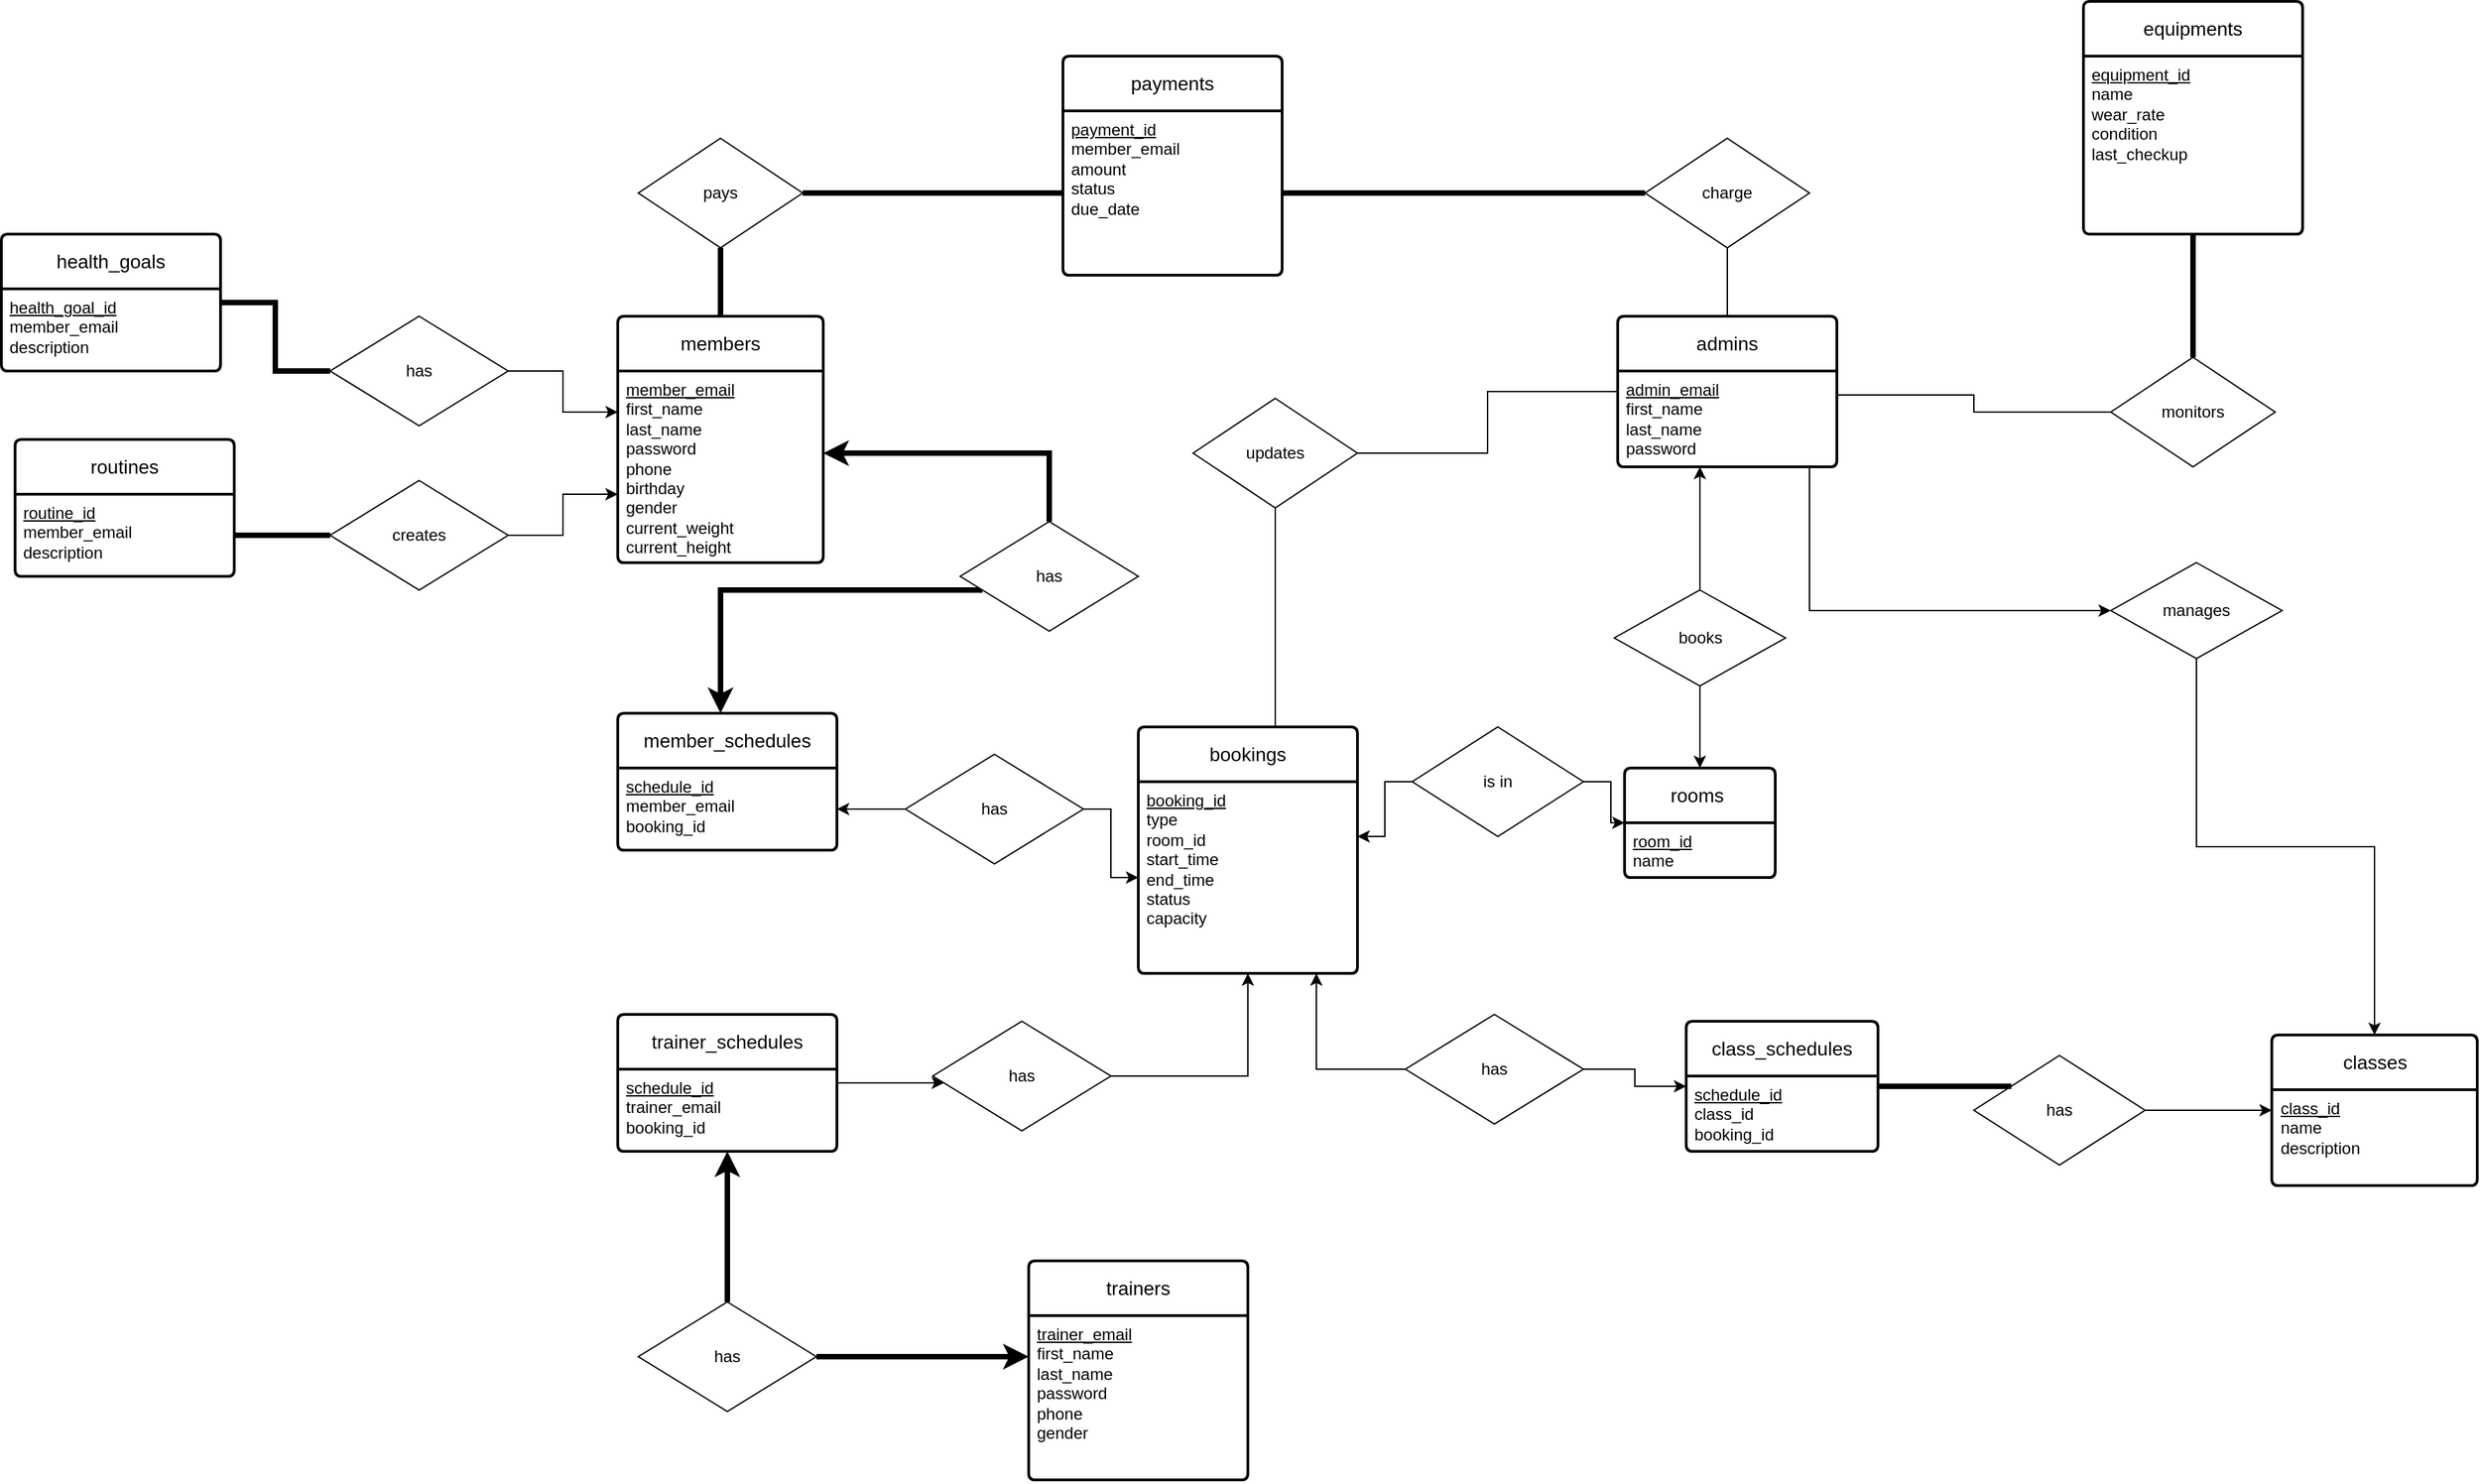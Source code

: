 <mxfile version="23.1.5" type="device" pages="3">
  <diagram name="uml" id="4G7bXzPP9IaNKN-uvetp">
    <mxGraphModel dx="2795" dy="1097" grid="1" gridSize="10" guides="1" tooltips="1" connect="1" arrows="1" fold="1" page="0" pageScale="1" pageWidth="827" pageHeight="1169" math="0" shadow="0">
      <root>
        <mxCell id="0" />
        <mxCell id="1" parent="0" />
        <mxCell id="OYMvCbrC9KAhCQ8MRdoG-130" style="edgeStyle=orthogonalEdgeStyle;rounded=0;orthogonalLoop=1;jettySize=auto;html=1;exitX=0.5;exitY=0;exitDx=0;exitDy=0;entryX=0.5;entryY=1;entryDx=0;entryDy=0;endArrow=none;endFill=0;strokeWidth=4;" parent="1" source="kGv3nj2VXKhPonacH8l7-1" target="OYMvCbrC9KAhCQ8MRdoG-128" edge="1">
          <mxGeometry relative="1" as="geometry" />
        </mxCell>
        <mxCell id="kGv3nj2VXKhPonacH8l7-1" value="members" style="swimlane;childLayout=stackLayout;horizontal=1;startSize=40;horizontalStack=0;rounded=1;fontSize=14;fontStyle=0;strokeWidth=2;resizeParent=0;resizeLast=1;shadow=0;dashed=0;align=center;arcSize=4;whiteSpace=wrap;html=1;" parent="1" vertex="1">
          <mxGeometry x="-920" y="-50" width="150" height="180" as="geometry" />
        </mxCell>
        <mxCell id="kGv3nj2VXKhPonacH8l7-2" value="&lt;u&gt;member_email&lt;/u&gt;&lt;br&gt;&lt;div&gt;&lt;div&gt;&lt;div&gt;&lt;div&gt;&lt;/div&gt;&lt;/div&gt;&lt;/div&gt;&lt;div&gt;first_name&lt;/div&gt;&lt;div&gt;last_name&lt;/div&gt;&lt;div&gt;&lt;div&gt;password&lt;br&gt;&lt;div&gt;&lt;div&gt;&lt;span style=&quot;background-color: initial;&quot;&gt;phone&lt;/span&gt;&lt;br&gt;&lt;/div&gt;&lt;div&gt;birthday&lt;/div&gt;&lt;div&gt;gender&lt;/div&gt;&lt;div&gt;current_weight&lt;/div&gt;&lt;div&gt;current_height&lt;/div&gt;&lt;div&gt;&lt;br&gt;&lt;/div&gt;&lt;div&gt;&lt;br&gt;&lt;/div&gt;&lt;/div&gt;&lt;/div&gt;&lt;/div&gt;&lt;div&gt;&lt;br&gt;&lt;/div&gt;&lt;div&gt;&lt;br&gt;&lt;/div&gt;&lt;div&gt;&lt;br&gt;&lt;/div&gt;&lt;/div&gt;" style="align=left;strokeColor=none;fillColor=none;spacingLeft=4;fontSize=12;verticalAlign=top;resizable=0;rotatable=0;part=1;html=1;" parent="kGv3nj2VXKhPonacH8l7-1" vertex="1">
          <mxGeometry y="40" width="150" height="120" as="geometry" />
        </mxCell>
        <mxCell id="OYMvCbrC9KAhCQ8MRdoG-51" value="&lt;div&gt;&lt;div&gt;&lt;div&gt;&lt;br&gt;&lt;/div&gt;&lt;/div&gt;&lt;/div&gt;" style="align=left;strokeColor=none;fillColor=none;spacingLeft=4;fontSize=12;verticalAlign=top;resizable=0;rotatable=0;part=1;html=1;" parent="kGv3nj2VXKhPonacH8l7-1" vertex="1">
          <mxGeometry y="160" width="150" height="20" as="geometry" />
        </mxCell>
        <mxCell id="OYMvCbrC9KAhCQ8MRdoG-3" style="edgeStyle=orthogonalEdgeStyle;rounded=0;orthogonalLoop=1;jettySize=auto;html=1;exitX=0.5;exitY=1;exitDx=0;exitDy=0;" parent="kGv3nj2VXKhPonacH8l7-1" source="kGv3nj2VXKhPonacH8l7-2" target="kGv3nj2VXKhPonacH8l7-2" edge="1">
          <mxGeometry relative="1" as="geometry" />
        </mxCell>
        <mxCell id="OYMvCbrC9KAhCQ8MRdoG-1" value="trainers" style="swimlane;childLayout=stackLayout;horizontal=1;startSize=40;horizontalStack=0;rounded=1;fontSize=14;fontStyle=0;strokeWidth=2;resizeParent=0;resizeLast=1;shadow=0;align=center;arcSize=4;whiteSpace=wrap;html=1;" parent="1" vertex="1">
          <mxGeometry x="-620" y="640" width="160" height="160" as="geometry" />
        </mxCell>
        <mxCell id="OYMvCbrC9KAhCQ8MRdoG-2" value="&lt;div&gt;&lt;div&gt;&lt;u&gt;trainer_email&lt;/u&gt;&lt;/div&gt;&lt;div&gt;first_name&lt;/div&gt;&lt;div&gt;last_name&lt;/div&gt;&lt;div&gt;password&lt;/div&gt;&lt;div&gt;phone&lt;/div&gt;&lt;div&gt;gender&lt;/div&gt;&lt;div&gt;&lt;br&gt;&lt;/div&gt;&lt;div&gt;&lt;br&gt;&lt;/div&gt;&lt;/div&gt;" style="align=left;strokeColor=none;fillColor=none;spacingLeft=4;fontSize=12;verticalAlign=top;resizable=0;rotatable=0;part=1;html=1;" parent="OYMvCbrC9KAhCQ8MRdoG-1" vertex="1">
          <mxGeometry y="40" width="160" height="120" as="geometry" />
        </mxCell>
        <mxCell id="OYMvCbrC9KAhCQ8MRdoG-5" value="admins" style="swimlane;childLayout=stackLayout;horizontal=1;startSize=40;horizontalStack=0;rounded=1;fontSize=14;fontStyle=0;strokeWidth=2;resizeParent=0;resizeLast=1;shadow=0;dashed=0;align=center;arcSize=4;whiteSpace=wrap;html=1;" parent="1" vertex="1">
          <mxGeometry x="-190" y="-50" width="160" height="110" as="geometry" />
        </mxCell>
        <mxCell id="OYMvCbrC9KAhCQ8MRdoG-6" value="&lt;u&gt;admin_email&lt;/u&gt;&lt;br&gt;&lt;div&gt;&lt;div&gt;first_name&lt;/div&gt;&lt;div&gt;last_name&lt;/div&gt;&lt;div&gt;password&lt;/div&gt;&lt;div&gt;&lt;br&gt;&lt;/div&gt;&lt;div&gt;&lt;br&gt;&lt;/div&gt;&lt;div&gt;&lt;br&gt;&lt;/div&gt;&lt;div&gt;&lt;br&gt;&lt;/div&gt;&lt;/div&gt;" style="align=left;strokeColor=none;fillColor=none;spacingLeft=4;fontSize=12;verticalAlign=top;resizable=0;rotatable=0;part=1;html=1;" parent="OYMvCbrC9KAhCQ8MRdoG-5" vertex="1">
          <mxGeometry y="40" width="160" height="70" as="geometry" />
        </mxCell>
        <mxCell id="OYMvCbrC9KAhCQ8MRdoG-7" value="health_goals" style="swimlane;childLayout=stackLayout;horizontal=1;startSize=40;horizontalStack=0;rounded=1;fontSize=14;fontStyle=0;strokeWidth=2;resizeParent=0;resizeLast=1;shadow=0;dashed=0;align=center;arcSize=4;whiteSpace=wrap;html=1;" parent="1" vertex="1">
          <mxGeometry x="-1370" y="-110" width="160" height="100" as="geometry" />
        </mxCell>
        <mxCell id="OYMvCbrC9KAhCQ8MRdoG-8" value="&lt;div&gt;&lt;u&gt;health_goal_id&lt;/u&gt;&lt;/div&gt;&lt;div&gt;member_email&lt;/div&gt;&lt;div&gt;&lt;span style=&quot;background-color: initial;&quot;&gt;description&lt;/span&gt;&lt;/div&gt;&lt;div&gt;&lt;br&gt;&lt;/div&gt;" style="align=left;strokeColor=none;fillColor=none;spacingLeft=4;fontSize=12;verticalAlign=top;resizable=0;rotatable=0;part=1;html=1;" parent="OYMvCbrC9KAhCQ8MRdoG-7" vertex="1">
          <mxGeometry y="40" width="160" height="60" as="geometry" />
        </mxCell>
        <mxCell id="OYMvCbrC9KAhCQ8MRdoG-9" style="edgeStyle=orthogonalEdgeStyle;rounded=0;orthogonalLoop=1;jettySize=auto;html=1;exitX=0.5;exitY=1;exitDx=0;exitDy=0;" parent="OYMvCbrC9KAhCQ8MRdoG-7" source="OYMvCbrC9KAhCQ8MRdoG-8" target="OYMvCbrC9KAhCQ8MRdoG-8" edge="1">
          <mxGeometry relative="1" as="geometry" />
        </mxCell>
        <mxCell id="OYMvCbrC9KAhCQ8MRdoG-13" value="member_schedules" style="swimlane;childLayout=stackLayout;horizontal=1;startSize=40;horizontalStack=0;rounded=1;fontSize=14;fontStyle=0;strokeWidth=2;resizeParent=0;resizeLast=1;shadow=0;dashed=0;align=center;arcSize=4;whiteSpace=wrap;html=1;" parent="1" vertex="1">
          <mxGeometry x="-920" y="240" width="160" height="100" as="geometry" />
        </mxCell>
        <mxCell id="OYMvCbrC9KAhCQ8MRdoG-14" value="&lt;u&gt;schedule_id&lt;/u&gt;&lt;div&gt;member_email&lt;br&gt;&lt;div&gt;booking_id&lt;/div&gt;&lt;div&gt;&lt;u&gt;&lt;br&gt;&lt;/u&gt;&lt;/div&gt;&lt;div&gt;&lt;u&gt;&lt;br&gt;&lt;/u&gt;&lt;/div&gt;&lt;/div&gt;" style="align=left;strokeColor=none;fillColor=none;spacingLeft=4;fontSize=12;verticalAlign=top;resizable=0;rotatable=0;part=1;html=1;" parent="OYMvCbrC9KAhCQ8MRdoG-13" vertex="1">
          <mxGeometry y="40" width="160" height="60" as="geometry" />
        </mxCell>
        <mxCell id="OYMvCbrC9KAhCQ8MRdoG-15" style="edgeStyle=orthogonalEdgeStyle;rounded=0;orthogonalLoop=1;jettySize=auto;html=1;exitX=0.5;exitY=1;exitDx=0;exitDy=0;" parent="OYMvCbrC9KAhCQ8MRdoG-13" source="OYMvCbrC9KAhCQ8MRdoG-14" target="OYMvCbrC9KAhCQ8MRdoG-14" edge="1">
          <mxGeometry relative="1" as="geometry" />
        </mxCell>
        <mxCell id="OYMvCbrC9KAhCQ8MRdoG-20" value="classes" style="swimlane;childLayout=stackLayout;horizontal=1;startSize=40;horizontalStack=0;rounded=1;fontSize=14;fontStyle=0;strokeWidth=2;resizeParent=0;resizeLast=1;shadow=0;dashed=0;align=center;arcSize=4;whiteSpace=wrap;html=1;" parent="1" vertex="1">
          <mxGeometry x="287.5" y="475" width="150" height="110" as="geometry" />
        </mxCell>
        <mxCell id="OYMvCbrC9KAhCQ8MRdoG-21" value="&lt;div&gt;&lt;u&gt;class_id&lt;/u&gt;&lt;/div&gt;&lt;div&gt;name&lt;/div&gt;&lt;div&gt;description&lt;/div&gt;" style="align=left;strokeColor=none;fillColor=none;spacingLeft=4;fontSize=12;verticalAlign=top;resizable=0;rotatable=0;part=1;html=1;" parent="OYMvCbrC9KAhCQ8MRdoG-20" vertex="1">
          <mxGeometry y="40" width="150" height="70" as="geometry" />
        </mxCell>
        <mxCell id="OYMvCbrC9KAhCQ8MRdoG-22" style="edgeStyle=orthogonalEdgeStyle;rounded=0;orthogonalLoop=1;jettySize=auto;html=1;exitX=0.5;exitY=1;exitDx=0;exitDy=0;" parent="OYMvCbrC9KAhCQ8MRdoG-20" source="OYMvCbrC9KAhCQ8MRdoG-21" target="OYMvCbrC9KAhCQ8MRdoG-21" edge="1">
          <mxGeometry relative="1" as="geometry" />
        </mxCell>
        <mxCell id="OYMvCbrC9KAhCQ8MRdoG-155" style="edgeStyle=orthogonalEdgeStyle;rounded=0;orthogonalLoop=1;jettySize=auto;html=1;entryX=0.5;entryY=1;entryDx=0;entryDy=0;endArrow=none;endFill=0;" parent="1" source="MQTg_DrrZjfdQlE8PDyM-27" target="OYMvCbrC9KAhCQ8MRdoG-66" edge="1">
          <mxGeometry relative="1" as="geometry">
            <mxPoint x="-490" y="430" as="sourcePoint" />
            <Array as="points">
              <mxPoint x="-490" y="320" />
              <mxPoint x="-420" y="320" />
            </Array>
          </mxGeometry>
        </mxCell>
        <mxCell id="OYMvCbrC9KAhCQ8MRdoG-55" value="equipments" style="swimlane;childLayout=stackLayout;horizontal=1;startSize=40;horizontalStack=0;rounded=1;fontSize=14;fontStyle=0;strokeWidth=2;resizeParent=0;resizeLast=1;shadow=0;dashed=0;align=center;arcSize=4;whiteSpace=wrap;html=1;" parent="1" vertex="1">
          <mxGeometry x="150" y="-280" width="160" height="170" as="geometry" />
        </mxCell>
        <mxCell id="OYMvCbrC9KAhCQ8MRdoG-56" value="&lt;div&gt;&lt;div&gt;&lt;u&gt;equipment_id&lt;/u&gt;&lt;/div&gt;&lt;/div&gt;&lt;div&gt;name&lt;/div&gt;&lt;div&gt;wear_rate&lt;/div&gt;&lt;div&gt;condition&lt;/div&gt;&lt;div&gt;last_checkup&amp;nbsp;&lt;/div&gt;" style="align=left;strokeColor=none;fillColor=none;spacingLeft=4;fontSize=12;verticalAlign=top;resizable=0;rotatable=0;part=1;html=1;" parent="OYMvCbrC9KAhCQ8MRdoG-55" vertex="1">
          <mxGeometry y="40" width="160" height="130" as="geometry" />
        </mxCell>
        <mxCell id="OYMvCbrC9KAhCQ8MRdoG-157" style="edgeStyle=orthogonalEdgeStyle;rounded=0;orthogonalLoop=1;jettySize=auto;html=1;strokeWidth=1;endArrow=none;endFill=0;" parent="1" source="OYMvCbrC9KAhCQ8MRdoG-66" target="OYMvCbrC9KAhCQ8MRdoG-5" edge="1">
          <mxGeometry relative="1" as="geometry">
            <Array as="points" />
          </mxGeometry>
        </mxCell>
        <mxCell id="OYMvCbrC9KAhCQ8MRdoG-66" value="updates" style="rhombus;whiteSpace=wrap;html=1;" parent="1" vertex="1">
          <mxGeometry x="-500" y="10" width="120" height="80" as="geometry" />
        </mxCell>
        <mxCell id="OYMvCbrC9KAhCQ8MRdoG-72" value="payments" style="swimlane;childLayout=stackLayout;horizontal=1;startSize=40;horizontalStack=0;rounded=1;fontSize=14;fontStyle=0;strokeWidth=2;resizeParent=0;resizeLast=1;shadow=0;dashed=0;align=center;arcSize=4;whiteSpace=wrap;html=1;" parent="1" vertex="1">
          <mxGeometry x="-595" y="-240" width="160" height="160" as="geometry" />
        </mxCell>
        <mxCell id="OYMvCbrC9KAhCQ8MRdoG-73" value="&lt;div&gt;&lt;u&gt;payment_id&lt;/u&gt;&lt;/div&gt;member_email&lt;br&gt;&lt;div&gt;amount&lt;/div&gt;&lt;div&gt;status&lt;/div&gt;&lt;div&gt;due_date&lt;/div&gt;" style="align=left;strokeColor=none;fillColor=none;spacingLeft=4;fontSize=12;verticalAlign=top;resizable=0;rotatable=0;part=1;html=1;" parent="OYMvCbrC9KAhCQ8MRdoG-72" vertex="1">
          <mxGeometry y="40" width="160" height="120" as="geometry" />
        </mxCell>
        <mxCell id="OYMvCbrC9KAhCQ8MRdoG-74" style="edgeStyle=orthogonalEdgeStyle;rounded=0;orthogonalLoop=1;jettySize=auto;html=1;exitX=0.5;exitY=1;exitDx=0;exitDy=0;" parent="OYMvCbrC9KAhCQ8MRdoG-72" source="OYMvCbrC9KAhCQ8MRdoG-73" target="OYMvCbrC9KAhCQ8MRdoG-73" edge="1">
          <mxGeometry relative="1" as="geometry" />
        </mxCell>
        <mxCell id="S9ZsBL9XNkuuEp8Thbzr-3" style="edgeStyle=orthogonalEdgeStyle;rounded=0;orthogonalLoop=1;jettySize=auto;html=1;" edge="1" parent="1" source="OYMvCbrC9KAhCQ8MRdoG-76" target="S9ZsBL9XNkuuEp8Thbzr-2">
          <mxGeometry relative="1" as="geometry">
            <Array as="points">
              <mxPoint x="-760" y="490" />
              <mxPoint x="-760" y="490" />
            </Array>
          </mxGeometry>
        </mxCell>
        <mxCell id="OYMvCbrC9KAhCQ8MRdoG-76" value="trainer_schedules" style="swimlane;childLayout=stackLayout;horizontal=1;startSize=40;horizontalStack=0;rounded=1;fontSize=14;fontStyle=0;strokeWidth=2;resizeParent=0;resizeLast=1;shadow=0;dashed=0;align=center;arcSize=4;whiteSpace=wrap;html=1;" parent="1" vertex="1">
          <mxGeometry x="-920" y="460" width="160" height="100" as="geometry" />
        </mxCell>
        <mxCell id="OYMvCbrC9KAhCQ8MRdoG-77" value="&lt;u&gt;schedule_id&lt;/u&gt;&lt;div&gt;trainer_email&lt;/div&gt;&lt;div&gt;booking_id&lt;/div&gt;" style="align=left;strokeColor=none;fillColor=none;spacingLeft=4;fontSize=12;verticalAlign=top;resizable=0;rotatable=0;part=1;html=1;" parent="OYMvCbrC9KAhCQ8MRdoG-76" vertex="1">
          <mxGeometry y="40" width="160" height="60" as="geometry" />
        </mxCell>
        <mxCell id="OYMvCbrC9KAhCQ8MRdoG-89" value="has" style="rhombus;whiteSpace=wrap;html=1;" parent="1" vertex="1">
          <mxGeometry x="70" y="490" width="125" height="80" as="geometry" />
        </mxCell>
        <mxCell id="OYMvCbrC9KAhCQ8MRdoG-131" style="edgeStyle=orthogonalEdgeStyle;rounded=0;orthogonalLoop=1;jettySize=auto;html=1;entryX=0;entryY=0.5;entryDx=0;entryDy=0;endArrow=none;endFill=0;strokeWidth=4;" parent="1" source="OYMvCbrC9KAhCQ8MRdoG-128" target="OYMvCbrC9KAhCQ8MRdoG-73" edge="1">
          <mxGeometry relative="1" as="geometry" />
        </mxCell>
        <mxCell id="OYMvCbrC9KAhCQ8MRdoG-128" value="pays" style="rhombus;whiteSpace=wrap;html=1;" parent="1" vertex="1">
          <mxGeometry x="-905" y="-180" width="120" height="80" as="geometry" />
        </mxCell>
        <mxCell id="OYMvCbrC9KAhCQ8MRdoG-134" style="edgeStyle=orthogonalEdgeStyle;rounded=0;orthogonalLoop=1;jettySize=auto;html=1;entryX=0.5;entryY=0;entryDx=0;entryDy=0;strokeWidth=1;endArrow=none;endFill=0;exitX=0.5;exitY=1;exitDx=0;exitDy=0;" parent="1" source="OYMvCbrC9KAhCQ8MRdoG-132" target="OYMvCbrC9KAhCQ8MRdoG-5" edge="1">
          <mxGeometry relative="1" as="geometry" />
        </mxCell>
        <mxCell id="OYMvCbrC9KAhCQ8MRdoG-132" value="charge" style="rhombus;whiteSpace=wrap;html=1;" parent="1" vertex="1">
          <mxGeometry x="-170" y="-180" width="120" height="80" as="geometry" />
        </mxCell>
        <mxCell id="OYMvCbrC9KAhCQ8MRdoG-133" style="edgeStyle=orthogonalEdgeStyle;rounded=0;orthogonalLoop=1;jettySize=auto;html=1;exitX=1;exitY=0.5;exitDx=0;exitDy=0;entryX=0;entryY=0.5;entryDx=0;entryDy=0;endArrow=none;endFill=0;strokeWidth=4;" parent="1" source="OYMvCbrC9KAhCQ8MRdoG-73" target="OYMvCbrC9KAhCQ8MRdoG-132" edge="1">
          <mxGeometry relative="1" as="geometry">
            <Array as="points">
              <mxPoint x="-250" y="-140" />
              <mxPoint x="-250" y="-140" />
            </Array>
          </mxGeometry>
        </mxCell>
        <mxCell id="OYMvCbrC9KAhCQ8MRdoG-138" style="edgeStyle=orthogonalEdgeStyle;rounded=0;orthogonalLoop=1;jettySize=auto;html=1;entryX=0.5;entryY=1;entryDx=0;entryDy=0;endArrow=none;endFill=0;strokeWidth=4;" parent="1" source="OYMvCbrC9KAhCQ8MRdoG-136" target="OYMvCbrC9KAhCQ8MRdoG-56" edge="1">
          <mxGeometry relative="1" as="geometry" />
        </mxCell>
        <mxCell id="OYMvCbrC9KAhCQ8MRdoG-136" value="monitors" style="rhombus;whiteSpace=wrap;html=1;" parent="1" vertex="1">
          <mxGeometry x="170" y="-20" width="120" height="80" as="geometry" />
        </mxCell>
        <mxCell id="OYMvCbrC9KAhCQ8MRdoG-159" style="edgeStyle=orthogonalEdgeStyle;rounded=0;orthogonalLoop=1;jettySize=auto;html=1;exitX=1;exitY=0.25;exitDx=0;exitDy=0;entryX=0;entryY=0.5;entryDx=0;entryDy=0;endArrow=none;endFill=0;" parent="1" source="OYMvCbrC9KAhCQ8MRdoG-6" target="OYMvCbrC9KAhCQ8MRdoG-136" edge="1">
          <mxGeometry relative="1" as="geometry" />
        </mxCell>
        <mxCell id="OYMvCbrC9KAhCQ8MRdoG-162" style="edgeStyle=orthogonalEdgeStyle;rounded=0;orthogonalLoop=1;jettySize=auto;html=1;entryX=0.5;entryY=0;entryDx=0;entryDy=0;" parent="1" source="OYMvCbrC9KAhCQ8MRdoG-160" target="OYMvCbrC9KAhCQ8MRdoG-20" edge="1">
          <mxGeometry relative="1" as="geometry" />
        </mxCell>
        <mxCell id="OYMvCbrC9KAhCQ8MRdoG-160" value="manages" style="rhombus;whiteSpace=wrap;html=1;" parent="1" vertex="1">
          <mxGeometry x="170" y="130" width="125" height="70" as="geometry" />
        </mxCell>
        <mxCell id="OYMvCbrC9KAhCQ8MRdoG-161" style="edgeStyle=orthogonalEdgeStyle;rounded=0;orthogonalLoop=1;jettySize=auto;html=1;entryX=0;entryY=0.5;entryDx=0;entryDy=0;" parent="1" target="OYMvCbrC9KAhCQ8MRdoG-160" edge="1" source="OYMvCbrC9KAhCQ8MRdoG-5">
          <mxGeometry relative="1" as="geometry">
            <Array as="points">
              <mxPoint x="-50" y="165" />
            </Array>
            <mxPoint x="-170" y="120" as="sourcePoint" />
            <mxPoint x="-160" y="240" as="targetPoint" />
          </mxGeometry>
        </mxCell>
        <mxCell id="OYMvCbrC9KAhCQ8MRdoG-163" style="edgeStyle=orthogonalEdgeStyle;rounded=0;orthogonalLoop=1;jettySize=auto;html=1;strokeWidth=4;endArrow=none;endFill=0;" parent="1" source="S9ZsBL9XNkuuEp8Thbzr-22" target="OYMvCbrC9KAhCQ8MRdoG-89" edge="1">
          <mxGeometry relative="1" as="geometry">
            <Array as="points">
              <mxPoint x="-120" y="530" />
            </Array>
            <mxPoint x="-320" y="555.0" as="sourcePoint" />
          </mxGeometry>
        </mxCell>
        <mxCell id="OYMvCbrC9KAhCQ8MRdoG-164" style="edgeStyle=orthogonalEdgeStyle;rounded=0;orthogonalLoop=1;jettySize=auto;html=1;exitX=1;exitY=0.5;exitDx=0;exitDy=0;" parent="1" source="OYMvCbrC9KAhCQ8MRdoG-89" target="OYMvCbrC9KAhCQ8MRdoG-20" edge="1">
          <mxGeometry relative="1" as="geometry">
            <Array as="points" />
          </mxGeometry>
        </mxCell>
        <mxCell id="VX4ggcvhtz2IHD30wVEg-1" style="edgeStyle=orthogonalEdgeStyle;rounded=0;orthogonalLoop=1;jettySize=auto;html=1;entryX=0;entryY=0.25;entryDx=0;entryDy=0;strokeWidth=4;" parent="1" source="OYMvCbrC9KAhCQ8MRdoG-165" target="OYMvCbrC9KAhCQ8MRdoG-2" edge="1">
          <mxGeometry relative="1" as="geometry" />
        </mxCell>
        <mxCell id="OYMvCbrC9KAhCQ8MRdoG-165" value="has" style="rhombus;whiteSpace=wrap;html=1;" parent="1" vertex="1">
          <mxGeometry x="-905" y="670" width="130" height="80" as="geometry" />
        </mxCell>
        <mxCell id="OYMvCbrC9KAhCQ8MRdoG-168" style="edgeStyle=orthogonalEdgeStyle;rounded=0;orthogonalLoop=1;jettySize=auto;html=1;strokeWidth=4;" parent="1" source="OYMvCbrC9KAhCQ8MRdoG-165" target="OYMvCbrC9KAhCQ8MRdoG-76" edge="1">
          <mxGeometry relative="1" as="geometry" />
        </mxCell>
        <mxCell id="OYMvCbrC9KAhCQ8MRdoG-172" style="edgeStyle=orthogonalEdgeStyle;rounded=0;orthogonalLoop=1;jettySize=auto;html=1;strokeWidth=4;" parent="1" source="OYMvCbrC9KAhCQ8MRdoG-171" target="kGv3nj2VXKhPonacH8l7-1" edge="1">
          <mxGeometry relative="1" as="geometry">
            <Array as="points">
              <mxPoint x="-740" y="50" />
              <mxPoint x="-740" y="50" />
            </Array>
          </mxGeometry>
        </mxCell>
        <mxCell id="OYMvCbrC9KAhCQ8MRdoG-173" style="edgeStyle=orthogonalEdgeStyle;rounded=0;orthogonalLoop=1;jettySize=auto;html=1;strokeWidth=4;" parent="1" source="OYMvCbrC9KAhCQ8MRdoG-171" target="OYMvCbrC9KAhCQ8MRdoG-13" edge="1">
          <mxGeometry relative="1" as="geometry">
            <Array as="points">
              <mxPoint x="-845" y="150" />
            </Array>
          </mxGeometry>
        </mxCell>
        <mxCell id="OYMvCbrC9KAhCQ8MRdoG-171" value="has" style="rhombus;whiteSpace=wrap;html=1;" parent="1" vertex="1">
          <mxGeometry x="-670" y="100" width="130" height="80" as="geometry" />
        </mxCell>
        <mxCell id="OYMvCbrC9KAhCQ8MRdoG-183" style="edgeStyle=orthogonalEdgeStyle;rounded=0;orthogonalLoop=1;jettySize=auto;html=1;entryX=0;entryY=0.25;entryDx=0;entryDy=0;strokeWidth=1;endArrow=classic;endFill=1;" parent="1" source="OYMvCbrC9KAhCQ8MRdoG-182" target="kGv3nj2VXKhPonacH8l7-2" edge="1">
          <mxGeometry relative="1" as="geometry" />
        </mxCell>
        <mxCell id="OYMvCbrC9KAhCQ8MRdoG-185" style="edgeStyle=orthogonalEdgeStyle;rounded=0;orthogonalLoop=1;jettySize=auto;html=1;entryX=1;entryY=0.5;entryDx=0;entryDy=0;strokeWidth=4;endArrow=none;endFill=0;" parent="1" source="OYMvCbrC9KAhCQ8MRdoG-182" target="OYMvCbrC9KAhCQ8MRdoG-7" edge="1">
          <mxGeometry relative="1" as="geometry" />
        </mxCell>
        <mxCell id="OYMvCbrC9KAhCQ8MRdoG-182" value="has" style="rhombus;whiteSpace=wrap;html=1;" parent="1" vertex="1">
          <mxGeometry x="-1130" y="-50" width="130" height="80" as="geometry" />
        </mxCell>
        <mxCell id="OYMvCbrC9KAhCQ8MRdoG-186" value="routines" style="swimlane;childLayout=stackLayout;horizontal=1;startSize=40;horizontalStack=0;rounded=1;fontSize=14;fontStyle=0;strokeWidth=2;resizeParent=0;resizeLast=1;shadow=0;dashed=0;align=center;arcSize=4;whiteSpace=wrap;html=1;" parent="1" vertex="1">
          <mxGeometry x="-1360" y="40" width="160" height="100" as="geometry" />
        </mxCell>
        <mxCell id="OYMvCbrC9KAhCQ8MRdoG-187" value="&lt;div&gt;&lt;u&gt;routine_id&lt;/u&gt;&lt;/div&gt;&lt;div&gt;member_email&lt;span style=&quot;background-color: initial;&quot;&gt;&lt;br&gt;&lt;/span&gt;&lt;/div&gt;&lt;div&gt;&lt;span style=&quot;background-color: initial;&quot;&gt;description&lt;/span&gt;&lt;br&gt;&lt;/div&gt;" style="align=left;strokeColor=none;fillColor=none;spacingLeft=4;fontSize=12;verticalAlign=top;resizable=0;rotatable=0;part=1;html=1;" parent="OYMvCbrC9KAhCQ8MRdoG-186" vertex="1">
          <mxGeometry y="40" width="160" height="60" as="geometry" />
        </mxCell>
        <mxCell id="OYMvCbrC9KAhCQ8MRdoG-188" style="edgeStyle=orthogonalEdgeStyle;rounded=0;orthogonalLoop=1;jettySize=auto;html=1;exitX=0.5;exitY=1;exitDx=0;exitDy=0;" parent="OYMvCbrC9KAhCQ8MRdoG-186" source="OYMvCbrC9KAhCQ8MRdoG-187" target="OYMvCbrC9KAhCQ8MRdoG-187" edge="1">
          <mxGeometry relative="1" as="geometry" />
        </mxCell>
        <mxCell id="OYMvCbrC9KAhCQ8MRdoG-190" style="edgeStyle=orthogonalEdgeStyle;rounded=0;orthogonalLoop=1;jettySize=auto;html=1;entryX=0;entryY=0.75;entryDx=0;entryDy=0;strokeWidth=1;endArrow=classic;endFill=1;" parent="1" source="OYMvCbrC9KAhCQ8MRdoG-189" target="kGv3nj2VXKhPonacH8l7-2" edge="1">
          <mxGeometry relative="1" as="geometry" />
        </mxCell>
        <mxCell id="OYMvCbrC9KAhCQ8MRdoG-191" style="edgeStyle=orthogonalEdgeStyle;rounded=0;orthogonalLoop=1;jettySize=auto;html=1;exitX=0;exitY=0.5;exitDx=0;exitDy=0;entryX=1;entryY=0.5;entryDx=0;entryDy=0;strokeWidth=4;endArrow=none;endFill=0;" parent="1" source="OYMvCbrC9KAhCQ8MRdoG-189" target="OYMvCbrC9KAhCQ8MRdoG-187" edge="1">
          <mxGeometry relative="1" as="geometry" />
        </mxCell>
        <mxCell id="OYMvCbrC9KAhCQ8MRdoG-189" value="creates" style="rhombus;whiteSpace=wrap;html=1;" parent="1" vertex="1">
          <mxGeometry x="-1130" y="70" width="130" height="80" as="geometry" />
        </mxCell>
        <mxCell id="VX4ggcvhtz2IHD30wVEg-6" value="rooms&amp;nbsp;" style="swimlane;childLayout=stackLayout;horizontal=1;startSize=40;horizontalStack=0;rounded=1;fontSize=14;fontStyle=0;strokeWidth=2;resizeParent=0;resizeLast=1;shadow=0;dashed=0;align=center;arcSize=4;whiteSpace=wrap;html=1;" parent="1" vertex="1">
          <mxGeometry x="-185" y="280" width="110" height="80" as="geometry" />
        </mxCell>
        <mxCell id="VX4ggcvhtz2IHD30wVEg-7" value="&lt;div&gt;&lt;u&gt;room_id&lt;/u&gt;&lt;/div&gt;&lt;div&gt;name&lt;/div&gt;" style="align=left;strokeColor=none;fillColor=none;spacingLeft=4;fontSize=12;verticalAlign=top;resizable=0;rotatable=0;part=1;html=1;" parent="VX4ggcvhtz2IHD30wVEg-6" vertex="1">
          <mxGeometry y="40" width="110" height="40" as="geometry" />
        </mxCell>
        <mxCell id="VX4ggcvhtz2IHD30wVEg-8" style="edgeStyle=orthogonalEdgeStyle;rounded=0;orthogonalLoop=1;jettySize=auto;html=1;exitX=0.5;exitY=1;exitDx=0;exitDy=0;" parent="VX4ggcvhtz2IHD30wVEg-6" source="VX4ggcvhtz2IHD30wVEg-7" target="VX4ggcvhtz2IHD30wVEg-7" edge="1">
          <mxGeometry relative="1" as="geometry" />
        </mxCell>
        <mxCell id="VX4ggcvhtz2IHD30wVEg-12" style="edgeStyle=orthogonalEdgeStyle;rounded=0;orthogonalLoop=1;jettySize=auto;html=1;" parent="1" source="VX4ggcvhtz2IHD30wVEg-9" target="OYMvCbrC9KAhCQ8MRdoG-5" edge="1">
          <mxGeometry relative="1" as="geometry">
            <Array as="points">
              <mxPoint x="-140" y="170" />
            </Array>
          </mxGeometry>
        </mxCell>
        <mxCell id="VX4ggcvhtz2IHD30wVEg-13" style="edgeStyle=orthogonalEdgeStyle;rounded=0;orthogonalLoop=1;jettySize=auto;html=1;" parent="1" source="VX4ggcvhtz2IHD30wVEg-9" target="VX4ggcvhtz2IHD30wVEg-6" edge="1">
          <mxGeometry relative="1" as="geometry" />
        </mxCell>
        <mxCell id="VX4ggcvhtz2IHD30wVEg-9" value="books" style="rhombus;whiteSpace=wrap;html=1;" parent="1" vertex="1">
          <mxGeometry x="-192.5" y="150" width="125" height="70" as="geometry" />
        </mxCell>
        <mxCell id="MQTg_DrrZjfdQlE8PDyM-27" value="bookings" style="swimlane;childLayout=stackLayout;horizontal=1;startSize=40;horizontalStack=0;rounded=1;fontSize=14;fontStyle=0;strokeWidth=2;resizeParent=0;resizeLast=1;shadow=0;dashed=0;align=center;arcSize=4;whiteSpace=wrap;html=1;" parent="1" vertex="1">
          <mxGeometry x="-540" y="250" width="160" height="180" as="geometry" />
        </mxCell>
        <mxCell id="MQTg_DrrZjfdQlE8PDyM-28" value="&lt;div&gt;&lt;u&gt;booking_id&lt;/u&gt;&lt;/div&gt;&lt;div&gt;type&lt;/div&gt;&lt;div&gt;room_id&lt;/div&gt;&lt;div&gt;start_time&lt;/div&gt;&lt;div&gt;end_time&lt;/div&gt;&lt;div&gt;&lt;span style=&quot;background-color: initial;&quot;&gt;status&lt;/span&gt;&lt;/div&gt;&lt;div&gt;capacity&lt;/div&gt;" style="align=left;strokeColor=none;fillColor=none;spacingLeft=4;fontSize=12;verticalAlign=top;resizable=0;rotatable=0;part=1;html=1;" parent="MQTg_DrrZjfdQlE8PDyM-27" vertex="1">
          <mxGeometry y="40" width="160" height="140" as="geometry" />
        </mxCell>
        <mxCell id="MQTg_DrrZjfdQlE8PDyM-29" style="edgeStyle=orthogonalEdgeStyle;rounded=0;orthogonalLoop=1;jettySize=auto;html=1;exitX=0.5;exitY=1;exitDx=0;exitDy=0;" parent="MQTg_DrrZjfdQlE8PDyM-27" source="MQTg_DrrZjfdQlE8PDyM-28" target="MQTg_DrrZjfdQlE8PDyM-28" edge="1">
          <mxGeometry relative="1" as="geometry" />
        </mxCell>
        <mxCell id="S9ZsBL9XNkuuEp8Thbzr-10" style="edgeStyle=orthogonalEdgeStyle;rounded=0;orthogonalLoop=1;jettySize=auto;html=1;" edge="1" parent="1" source="S9ZsBL9XNkuuEp8Thbzr-2" target="MQTg_DrrZjfdQlE8PDyM-27">
          <mxGeometry relative="1" as="geometry" />
        </mxCell>
        <mxCell id="S9ZsBL9XNkuuEp8Thbzr-2" value="has" style="rhombus;whiteSpace=wrap;html=1;" vertex="1" parent="1">
          <mxGeometry x="-690" y="465" width="130" height="80" as="geometry" />
        </mxCell>
        <mxCell id="S9ZsBL9XNkuuEp8Thbzr-8" style="edgeStyle=orthogonalEdgeStyle;rounded=0;orthogonalLoop=1;jettySize=auto;html=1;" edge="1" parent="1" source="S9ZsBL9XNkuuEp8Thbzr-7" target="OYMvCbrC9KAhCQ8MRdoG-14">
          <mxGeometry relative="1" as="geometry" />
        </mxCell>
        <mxCell id="S9ZsBL9XNkuuEp8Thbzr-9" style="edgeStyle=orthogonalEdgeStyle;rounded=0;orthogonalLoop=1;jettySize=auto;html=1;" edge="1" parent="1" source="S9ZsBL9XNkuuEp8Thbzr-7" target="MQTg_DrrZjfdQlE8PDyM-28">
          <mxGeometry relative="1" as="geometry" />
        </mxCell>
        <mxCell id="S9ZsBL9XNkuuEp8Thbzr-7" value="has" style="rhombus;whiteSpace=wrap;html=1;" vertex="1" parent="1">
          <mxGeometry x="-710" y="270" width="130" height="80" as="geometry" />
        </mxCell>
        <mxCell id="S9ZsBL9XNkuuEp8Thbzr-17" style="edgeStyle=orthogonalEdgeStyle;rounded=0;orthogonalLoop=1;jettySize=auto;html=1;" edge="1" parent="1" source="S9ZsBL9XNkuuEp8Thbzr-15" target="MQTg_DrrZjfdQlE8PDyM-28">
          <mxGeometry relative="1" as="geometry">
            <Array as="points">
              <mxPoint x="-360" y="290" />
              <mxPoint x="-360" y="330" />
            </Array>
          </mxGeometry>
        </mxCell>
        <mxCell id="S9ZsBL9XNkuuEp8Thbzr-19" style="edgeStyle=orthogonalEdgeStyle;rounded=0;orthogonalLoop=1;jettySize=auto;html=1;" edge="1" parent="1" source="S9ZsBL9XNkuuEp8Thbzr-15" target="VX4ggcvhtz2IHD30wVEg-6">
          <mxGeometry relative="1" as="geometry" />
        </mxCell>
        <mxCell id="S9ZsBL9XNkuuEp8Thbzr-15" value="is in" style="rhombus;whiteSpace=wrap;html=1;" vertex="1" parent="1">
          <mxGeometry x="-340" y="250" width="125" height="80" as="geometry" />
        </mxCell>
        <mxCell id="S9ZsBL9XNkuuEp8Thbzr-22" value="class_schedules" style="swimlane;childLayout=stackLayout;horizontal=1;startSize=40;horizontalStack=0;rounded=1;fontSize=14;fontStyle=0;strokeWidth=2;resizeParent=0;resizeLast=1;shadow=0;dashed=0;align=center;arcSize=4;whiteSpace=wrap;html=1;" vertex="1" parent="1">
          <mxGeometry x="-140" y="465" width="140" height="95" as="geometry" />
        </mxCell>
        <mxCell id="S9ZsBL9XNkuuEp8Thbzr-23" value="&lt;u&gt;schedule_id&lt;/u&gt;&lt;div&gt;class_id&lt;/div&gt;&lt;div&gt;booking_id&lt;/div&gt;" style="align=left;strokeColor=none;fillColor=none;spacingLeft=4;fontSize=12;verticalAlign=top;resizable=0;rotatable=0;part=1;html=1;" vertex="1" parent="S9ZsBL9XNkuuEp8Thbzr-22">
          <mxGeometry y="40" width="140" height="55" as="geometry" />
        </mxCell>
        <mxCell id="S9ZsBL9XNkuuEp8Thbzr-25" style="edgeStyle=orthogonalEdgeStyle;rounded=0;orthogonalLoop=1;jettySize=auto;html=1;" edge="1" parent="1" source="S9ZsBL9XNkuuEp8Thbzr-24" target="S9ZsBL9XNkuuEp8Thbzr-22">
          <mxGeometry relative="1" as="geometry" />
        </mxCell>
        <mxCell id="S9ZsBL9XNkuuEp8Thbzr-26" style="edgeStyle=orthogonalEdgeStyle;rounded=0;orthogonalLoop=1;jettySize=auto;html=1;" edge="1" parent="1" source="S9ZsBL9XNkuuEp8Thbzr-24" target="MQTg_DrrZjfdQlE8PDyM-27">
          <mxGeometry relative="1" as="geometry">
            <Array as="points">
              <mxPoint x="-410" y="500" />
            </Array>
          </mxGeometry>
        </mxCell>
        <mxCell id="S9ZsBL9XNkuuEp8Thbzr-24" value="has" style="rhombus;whiteSpace=wrap;html=1;" vertex="1" parent="1">
          <mxGeometry x="-345" y="460" width="130" height="80" as="geometry" />
        </mxCell>
      </root>
    </mxGraphModel>
  </diagram>
  <diagram id="JwAp4_Q37c1Jr8V4Xw6G" name="er-model-diagram">
    <mxGraphModel dx="1566" dy="427" grid="1" gridSize="10" guides="1" tooltips="1" connect="1" arrows="1" fold="1" page="0" pageScale="1" pageWidth="827" pageHeight="1169" math="0" shadow="0">
      <root>
        <mxCell id="0" />
        <mxCell id="1" parent="0" />
        <mxCell id="FQMNUi0kcbmkmCiDhAsP-1" value="" style="ellipse;whiteSpace=wrap;html=1;perimeterSpacing=0;strokeWidth=1;strokeColor=default;fillStyle=dots;fillColor=none;shadow=0;rotation=0;" vertex="1" parent="1">
          <mxGeometry x="-242" y="920" width="124" height="44" as="geometry" />
        </mxCell>
        <mxCell id="gKeI_kZQplGA1f-8Si3d-27" style="edgeStyle=orthogonalEdgeStyle;rounded=1;orthogonalLoop=1;jettySize=auto;html=1;curved=0;" parent="1" source="gKeI_kZQplGA1f-8Si3d-19" target="gKeI_kZQplGA1f-8Si3d-25" edge="1">
          <mxGeometry relative="1" as="geometry" />
        </mxCell>
        <mxCell id="gKeI_kZQplGA1f-8Si3d-29" style="edgeStyle=orthogonalEdgeStyle;rounded=1;orthogonalLoop=1;jettySize=auto;html=1;strokeColor=default;align=center;verticalAlign=middle;fontFamily=Helvetica;fontSize=11;fontColor=default;labelBackgroundColor=default;endArrow=classic;" parent="1" source="gKeI_kZQplGA1f-8Si3d-19" target="gKeI_kZQplGA1f-8Si3d-26" edge="1">
          <mxGeometry relative="1" as="geometry">
            <Array as="points">
              <mxPoint x="-180" y="780.0" />
              <mxPoint x="-300" y="780.0" />
            </Array>
          </mxGeometry>
        </mxCell>
        <mxCell id="gKeI_kZQplGA1f-8Si3d-36" style="edgeStyle=orthogonalEdgeStyle;rounded=1;orthogonalLoop=1;jettySize=auto;html=1;strokeColor=default;align=center;verticalAlign=middle;fontFamily=Helvetica;fontSize=11;fontColor=default;labelBackgroundColor=default;endArrow=classic;" parent="1" source="gKeI_kZQplGA1f-8Si3d-19" target="gKeI_kZQplGA1f-8Si3d-34" edge="1">
          <mxGeometry relative="1" as="geometry" />
        </mxCell>
        <mxCell id="gKeI_kZQplGA1f-8Si3d-37" style="edgeStyle=orthogonalEdgeStyle;rounded=1;orthogonalLoop=1;jettySize=auto;html=1;strokeColor=default;align=center;verticalAlign=middle;fontFamily=Helvetica;fontSize=11;fontColor=default;labelBackgroundColor=default;endArrow=classic;" parent="1" source="gKeI_kZQplGA1f-8Si3d-19" target="gKeI_kZQplGA1f-8Si3d-30" edge="1">
          <mxGeometry relative="1" as="geometry">
            <Array as="points">
              <mxPoint x="-180" y="780.0" />
              <mxPoint x="-60" y="780.0" />
            </Array>
          </mxGeometry>
        </mxCell>
        <mxCell id="gKeI_kZQplGA1f-8Si3d-38" style="edgeStyle=orthogonalEdgeStyle;rounded=1;orthogonalLoop=1;jettySize=auto;html=1;strokeColor=default;align=center;verticalAlign=middle;fontFamily=Helvetica;fontSize=11;fontColor=default;labelBackgroundColor=default;endArrow=classic;" parent="1" source="gKeI_kZQplGA1f-8Si3d-19" target="gKeI_kZQplGA1f-8Si3d-33" edge="1">
          <mxGeometry relative="1" as="geometry">
            <Array as="points">
              <mxPoint x="-180" y="860.0" />
              <mxPoint x="-300" y="860.0" />
            </Array>
          </mxGeometry>
        </mxCell>
        <mxCell id="gKeI_kZQplGA1f-8Si3d-39" style="edgeStyle=orthogonalEdgeStyle;rounded=1;orthogonalLoop=1;jettySize=auto;html=1;strokeColor=default;align=center;verticalAlign=middle;fontFamily=Helvetica;fontSize=11;fontColor=default;labelBackgroundColor=default;endArrow=classic;" parent="1" source="gKeI_kZQplGA1f-8Si3d-19" target="Qj5-366TSPNAFrrkkzYG-3" edge="1">
          <mxGeometry relative="1" as="geometry">
            <mxPoint x="-180" y="920.0" as="targetPoint" />
          </mxGeometry>
        </mxCell>
        <mxCell id="gKeI_kZQplGA1f-8Si3d-40" style="edgeStyle=orthogonalEdgeStyle;rounded=1;orthogonalLoop=1;jettySize=auto;html=1;strokeColor=default;align=center;verticalAlign=middle;fontFamily=Helvetica;fontSize=11;fontColor=default;labelBackgroundColor=default;endArrow=classic;" parent="1" source="gKeI_kZQplGA1f-8Si3d-19" target="gKeI_kZQplGA1f-8Si3d-31" edge="1">
          <mxGeometry relative="1" as="geometry">
            <Array as="points">
              <mxPoint x="-180" y="860.0" />
              <mxPoint x="-60" y="860.0" />
            </Array>
          </mxGeometry>
        </mxCell>
        <mxCell id="gKeI_kZQplGA1f-8Si3d-19" value="Evaluator" style="rounded=1;whiteSpace=wrap;html=1;" parent="1" vertex="1">
          <mxGeometry x="-240" y="640.0" width="120" height="40" as="geometry" />
        </mxCell>
        <mxCell id="jd8WECSUF2KnB91BpAIE-6" style="edgeStyle=orthogonalEdgeStyle;rounded=1;orthogonalLoop=1;jettySize=auto;html=1;strokeColor=default;align=center;verticalAlign=middle;fontFamily=Helvetica;fontSize=11;fontColor=default;labelBackgroundColor=default;endArrow=classic;" parent="1" source="gKeI_kZQplGA1f-8Si3d-20" target="jd8WECSUF2KnB91BpAIE-1" edge="1">
          <mxGeometry relative="1" as="geometry" />
        </mxCell>
        <mxCell id="jd8WECSUF2KnB91BpAIE-7" style="edgeStyle=orthogonalEdgeStyle;rounded=1;orthogonalLoop=1;jettySize=auto;html=1;strokeColor=default;align=center;verticalAlign=middle;fontFamily=Helvetica;fontSize=11;fontColor=default;labelBackgroundColor=default;endArrow=classic;" parent="1" source="gKeI_kZQplGA1f-8Si3d-20" target="jd8WECSUF2KnB91BpAIE-2" edge="1">
          <mxGeometry relative="1" as="geometry" />
        </mxCell>
        <mxCell id="jd8WECSUF2KnB91BpAIE-8" style="edgeStyle=orthogonalEdgeStyle;rounded=1;orthogonalLoop=1;jettySize=auto;html=1;strokeColor=default;align=center;verticalAlign=middle;fontFamily=Helvetica;fontSize=11;fontColor=default;labelBackgroundColor=default;endArrow=classic;" parent="1" source="gKeI_kZQplGA1f-8Si3d-20" target="jd8WECSUF2KnB91BpAIE-4" edge="1">
          <mxGeometry relative="1" as="geometry">
            <Array as="points">
              <mxPoint x="380" y="620" />
              <mxPoint x="500" y="620" />
            </Array>
          </mxGeometry>
        </mxCell>
        <mxCell id="jd8WECSUF2KnB91BpAIE-9" style="edgeStyle=orthogonalEdgeStyle;rounded=1;orthogonalLoop=1;jettySize=auto;html=1;strokeColor=default;align=center;verticalAlign=middle;fontFamily=Helvetica;fontSize=11;fontColor=default;labelBackgroundColor=default;endArrow=classic;" parent="1" source="gKeI_kZQplGA1f-8Si3d-20" target="gKeI_kZQplGA1f-8Si3d-42" edge="1">
          <mxGeometry relative="1" as="geometry">
            <Array as="points">
              <mxPoint x="380" y="620" />
              <mxPoint x="260" y="620" />
            </Array>
          </mxGeometry>
        </mxCell>
        <mxCell id="jd8WECSUF2KnB91BpAIE-32" style="rounded=1;orthogonalLoop=1;jettySize=auto;html=1;strokeColor=default;align=center;verticalAlign=middle;fontFamily=Helvetica;fontSize=11;fontColor=default;labelBackgroundColor=default;endArrow=none;endFill=0;targetPerimeterSpacing=0;strokeWidth=1;shape=link;" parent="1" source="gKeI_kZQplGA1f-8Si3d-20" target="jd8WECSUF2KnB91BpAIE-31" edge="1">
          <mxGeometry relative="1" as="geometry" />
        </mxCell>
        <mxCell id="f9HYgfixdXSyPgKYfVvg-1" value="M" style="edgeLabel;html=1;align=center;verticalAlign=middle;resizable=0;points=[];fontFamily=Helvetica;fontSize=11;fontColor=default;labelBackgroundColor=default;" parent="jd8WECSUF2KnB91BpAIE-32" vertex="1" connectable="0">
          <mxGeometry x="-0.037" y="-3" relative="1" as="geometry">
            <mxPoint x="-5" y="-5" as="offset" />
          </mxGeometry>
        </mxCell>
        <mxCell id="gKeI_kZQplGA1f-8Si3d-20" value="Manuscript" style="rounded=1;whiteSpace=wrap;html=1;" parent="1" vertex="1">
          <mxGeometry x="320" y="720" width="120" height="40" as="geometry" />
        </mxCell>
        <mxCell id="jd8WECSUF2KnB91BpAIE-28" style="edgeStyle=orthogonalEdgeStyle;rounded=1;orthogonalLoop=1;jettySize=auto;html=1;strokeColor=default;align=center;verticalAlign=middle;fontFamily=Helvetica;fontSize=11;fontColor=default;labelBackgroundColor=default;endArrow=classic;" parent="1" source="gKeI_kZQplGA1f-8Si3d-21" target="jd8WECSUF2KnB91BpAIE-26" edge="1">
          <mxGeometry relative="1" as="geometry" />
        </mxCell>
        <mxCell id="jd8WECSUF2KnB91BpAIE-29" style="edgeStyle=orthogonalEdgeStyle;rounded=1;orthogonalLoop=1;jettySize=auto;html=1;strokeColor=default;align=center;verticalAlign=middle;fontFamily=Helvetica;fontSize=11;fontColor=default;labelBackgroundColor=default;endArrow=classic;" parent="1" source="gKeI_kZQplGA1f-8Si3d-21" target="jd8WECSUF2KnB91BpAIE-27" edge="1">
          <mxGeometry relative="1" as="geometry" />
        </mxCell>
        <mxCell id="jd8WECSUF2KnB91BpAIE-30" style="edgeStyle=orthogonalEdgeStyle;rounded=1;orthogonalLoop=1;jettySize=auto;html=1;strokeColor=default;align=center;verticalAlign=middle;fontFamily=Helvetica;fontSize=11;fontColor=default;labelBackgroundColor=default;endArrow=classic;" parent="1" source="gKeI_kZQplGA1f-8Si3d-21" target="jd8WECSUF2KnB91BpAIE-3" edge="1">
          <mxGeometry relative="1" as="geometry" />
        </mxCell>
        <mxCell id="gKeI_kZQplGA1f-8Si3d-21" value="Scholar" style="rounded=1;whiteSpace=wrap;html=1;" parent="1" vertex="1">
          <mxGeometry x="640" y="840" width="120" height="40" as="geometry" />
        </mxCell>
        <mxCell id="jd8WECSUF2KnB91BpAIE-10" style="rounded=1;orthogonalLoop=1;jettySize=auto;html=1;strokeColor=default;align=center;verticalAlign=middle;fontFamily=Helvetica;fontSize=11;fontColor=default;labelBackgroundColor=default;endArrow=none;endFill=0;" parent="1" source="gKeI_kZQplGA1f-8Si3d-23" target="gKeI_kZQplGA1f-8Si3d-19" edge="1">
          <mxGeometry relative="1" as="geometry" />
        </mxCell>
        <mxCell id="f9HYgfixdXSyPgKYfVvg-2" value="(2, 4)" style="edgeLabel;html=1;align=center;verticalAlign=middle;resizable=0;points=[];fontFamily=Helvetica;fontSize=11;fontColor=default;labelBackgroundColor=default;" parent="jd8WECSUF2KnB91BpAIE-10" vertex="1" connectable="0">
          <mxGeometry x="0.871" y="1" relative="1" as="geometry">
            <mxPoint x="118" y="42" as="offset" />
          </mxGeometry>
        </mxCell>
        <mxCell id="jd8WECSUF2KnB91BpAIE-12" style="rounded=1;orthogonalLoop=1;jettySize=auto;html=1;strokeColor=default;align=center;verticalAlign=middle;fontFamily=Helvetica;fontSize=11;fontColor=default;labelBackgroundColor=default;endArrow=none;endFill=0;shape=link;" parent="1" source="gKeI_kZQplGA1f-8Si3d-23" target="gKeI_kZQplGA1f-8Si3d-20" edge="1">
          <mxGeometry relative="1" as="geometry" />
        </mxCell>
        <mxCell id="jd8WECSUF2KnB91BpAIE-13" value="M" style="edgeLabel;html=1;align=center;verticalAlign=middle;resizable=0;points=[];fontFamily=Helvetica;fontSize=11;fontColor=default;labelBackgroundColor=default;" parent="jd8WECSUF2KnB91BpAIE-12" vertex="1" connectable="0">
          <mxGeometry x="0.748" relative="1" as="geometry">
            <mxPoint x="-18" y="7" as="offset" />
          </mxGeometry>
        </mxCell>
        <mxCell id="jd8WECSUF2KnB91BpAIE-19" style="edgeStyle=orthogonalEdgeStyle;rounded=1;orthogonalLoop=1;jettySize=auto;html=1;strokeColor=default;align=center;verticalAlign=middle;fontFamily=Helvetica;fontSize=11;fontColor=default;labelBackgroundColor=default;endArrow=classic;" parent="1" source="gKeI_kZQplGA1f-8Si3d-23" target="gKeI_kZQplGA1f-8Si3d-43" edge="1">
          <mxGeometry relative="1" as="geometry" />
        </mxCell>
        <mxCell id="jd8WECSUF2KnB91BpAIE-21" style="edgeStyle=orthogonalEdgeStyle;rounded=1;orthogonalLoop=1;jettySize=auto;html=1;strokeColor=default;align=center;verticalAlign=middle;fontFamily=Helvetica;fontSize=11;fontColor=default;labelBackgroundColor=default;endArrow=classic;" parent="1" source="gKeI_kZQplGA1f-8Si3d-23" target="gKeI_kZQplGA1f-8Si3d-45" edge="1">
          <mxGeometry relative="1" as="geometry">
            <Array as="points">
              <mxPoint x="220" y="940" />
              <mxPoint x="340" y="940" />
            </Array>
          </mxGeometry>
        </mxCell>
        <mxCell id="jd8WECSUF2KnB91BpAIE-22" style="edgeStyle=orthogonalEdgeStyle;rounded=1;orthogonalLoop=1;jettySize=auto;html=1;strokeColor=default;align=center;verticalAlign=middle;fontFamily=Helvetica;fontSize=11;fontColor=default;labelBackgroundColor=default;endArrow=classic;" parent="1" source="gKeI_kZQplGA1f-8Si3d-23" target="gKeI_kZQplGA1f-8Si3d-44" edge="1">
          <mxGeometry relative="1" as="geometry">
            <Array as="points">
              <mxPoint x="220" y="940" />
              <mxPoint x="100" y="940" />
            </Array>
          </mxGeometry>
        </mxCell>
        <mxCell id="jd8WECSUF2KnB91BpAIE-23" style="edgeStyle=orthogonalEdgeStyle;rounded=1;orthogonalLoop=1;jettySize=auto;html=1;strokeColor=default;align=center;verticalAlign=middle;fontFamily=Helvetica;fontSize=11;fontColor=default;labelBackgroundColor=default;endArrow=classic;" parent="1" source="gKeI_kZQplGA1f-8Si3d-23" target="gKeI_kZQplGA1f-8Si3d-47" edge="1">
          <mxGeometry relative="1" as="geometry">
            <Array as="points">
              <mxPoint x="220" y="1040" />
              <mxPoint x="220" y="1040" />
            </Array>
          </mxGeometry>
        </mxCell>
        <mxCell id="jd8WECSUF2KnB91BpAIE-24" style="edgeStyle=orthogonalEdgeStyle;rounded=1;orthogonalLoop=1;jettySize=auto;html=1;strokeColor=default;align=center;verticalAlign=middle;fontFamily=Helvetica;fontSize=11;fontColor=default;labelBackgroundColor=default;endArrow=classic;" parent="1" source="gKeI_kZQplGA1f-8Si3d-23" target="gKeI_kZQplGA1f-8Si3d-46" edge="1">
          <mxGeometry relative="1" as="geometry">
            <Array as="points">
              <mxPoint x="220" y="860" />
              <mxPoint x="100" y="860" />
            </Array>
          </mxGeometry>
        </mxCell>
        <mxCell id="gKeI_kZQplGA1f-8Si3d-23" value="Judgement" style="rhombus;whiteSpace=wrap;html=1;" parent="1" vertex="1">
          <mxGeometry x="160" y="760" width="120" height="80" as="geometry" />
        </mxCell>
        <mxCell id="gKeI_kZQplGA1f-8Si3d-25" value="evaluator_id" style="ellipse;whiteSpace=wrap;html=1;fontStyle=4" parent="1" vertex="1">
          <mxGeometry x="-360" y="720.0" width="120" height="40" as="geometry" />
        </mxCell>
        <mxCell id="gKeI_kZQplGA1f-8Si3d-26" value="evaluator_email" style="ellipse;whiteSpace=wrap;html=1;" parent="1" vertex="1">
          <mxGeometry x="-360" y="800.0" width="120" height="40" as="geometry" />
        </mxCell>
        <mxCell id="gKeI_kZQplGA1f-8Si3d-30" value="first_name" style="ellipse;whiteSpace=wrap;html=1;" parent="1" vertex="1">
          <mxGeometry x="-120" y="800.0" width="120" height="40" as="geometry" />
        </mxCell>
        <mxCell id="gKeI_kZQplGA1f-8Si3d-31" value="last_name" style="ellipse;whiteSpace=wrap;html=1;" parent="1" vertex="1">
          <mxGeometry x="-120" y="880.0" width="120" height="40" as="geometry" />
        </mxCell>
        <mxCell id="gKeI_kZQplGA1f-8Si3d-33" value="phone" style="ellipse;whiteSpace=wrap;html=1;" parent="1" vertex="1">
          <mxGeometry x="-360" y="880.0" width="120" height="40" as="geometry" />
        </mxCell>
        <mxCell id="gKeI_kZQplGA1f-8Si3d-34" value="instution" style="ellipse;whiteSpace=wrap;html=1;" parent="1" vertex="1">
          <mxGeometry x="-120" y="720.0" width="120" height="40" as="geometry" />
        </mxCell>
        <mxCell id="gKeI_kZQplGA1f-8Si3d-42" value="manuscript_id" style="ellipse;whiteSpace=wrap;html=1;fontStyle=4" parent="1" vertex="1">
          <mxGeometry x="200" y="560" width="120" height="40" as="geometry" />
        </mxCell>
        <mxCell id="gKeI_kZQplGA1f-8Si3d-43" value="scholarly_merit" style="ellipse;whiteSpace=wrap;html=1;" parent="1" vertex="1">
          <mxGeometry x="280" y="880" width="120" height="40" as="geometry" />
        </mxCell>
        <mxCell id="gKeI_kZQplGA1f-8Si3d-44" value="clarity" style="ellipse;whiteSpace=wrap;html=1;" parent="1" vertex="1">
          <mxGeometry x="40" y="960" width="120" height="40" as="geometry" />
        </mxCell>
        <mxCell id="gKeI_kZQplGA1f-8Si3d-45" value="innovativeness" style="ellipse;whiteSpace=wrap;html=1;" parent="1" vertex="1">
          <mxGeometry x="280" y="960" width="120" height="40" as="geometry" />
        </mxCell>
        <mxCell id="gKeI_kZQplGA1f-8Si3d-46" value="relavance" style="ellipse;whiteSpace=wrap;html=1;" parent="1" vertex="1">
          <mxGeometry x="40" y="880" width="120" height="40" as="geometry" />
        </mxCell>
        <mxCell id="gKeI_kZQplGA1f-8Si3d-47" value="overall" style="ellipse;whiteSpace=wrap;html=1;" parent="1" vertex="1">
          <mxGeometry x="160" y="1000" width="120" height="40" as="geometry" />
        </mxCell>
        <mxCell id="Qj5-366TSPNAFrrkkzYG-3" value="field_of_interest" style="ellipse;whiteSpace=wrap;html=1;perimeterSpacing=2;strokeWidth=1;strokeColor=default;fillStyle=dots;fillColor=none;" parent="1" vertex="1">
          <mxGeometry x="-240" y="922" width="120" height="40" as="geometry" />
        </mxCell>
        <mxCell id="jd8WECSUF2KnB91BpAIE-1" value="title" style="ellipse;whiteSpace=wrap;html=1;" parent="1" vertex="1">
          <mxGeometry x="440" y="640" width="120" height="40" as="geometry" />
        </mxCell>
        <mxCell id="jd8WECSUF2KnB91BpAIE-2" value="synopsis" style="ellipse;whiteSpace=wrap;html=1;" parent="1" vertex="1">
          <mxGeometry x="200" y="640" width="120" height="40" as="geometry" />
        </mxCell>
        <mxCell id="jd8WECSUF2KnB91BpAIE-3" value="scholar_email" style="ellipse;whiteSpace=wrap;html=1;fontStyle=4" parent="1" vertex="1">
          <mxGeometry x="640" y="960" width="120" height="40" as="geometry" />
        </mxCell>
        <mxCell id="jd8WECSUF2KnB91BpAIE-4" value="filename" style="ellipse;whiteSpace=wrap;html=1;" parent="1" vertex="1">
          <mxGeometry x="440" y="560" width="120" height="40" as="geometry" />
        </mxCell>
        <mxCell id="jd8WECSUF2KnB91BpAIE-26" value="first_name" style="ellipse;whiteSpace=wrap;html=1;" parent="1" vertex="1">
          <mxGeometry x="760" y="920" width="120" height="40" as="geometry" />
        </mxCell>
        <mxCell id="jd8WECSUF2KnB91BpAIE-27" value="last_name" style="ellipse;whiteSpace=wrap;html=1;" parent="1" vertex="1">
          <mxGeometry x="520" y="920" width="120" height="40" as="geometry" />
        </mxCell>
        <mxCell id="f9HYgfixdXSyPgKYfVvg-5" style="rounded=1;orthogonalLoop=1;jettySize=auto;html=1;strokeColor=default;align=center;verticalAlign=middle;fontFamily=Helvetica;fontSize=11;fontColor=default;labelBackgroundColor=default;endArrow=none;endFill=0;" parent="1" source="jd8WECSUF2KnB91BpAIE-31" target="gKeI_kZQplGA1f-8Si3d-21" edge="1">
          <mxGeometry relative="1" as="geometry" />
        </mxCell>
        <mxCell id="f9HYgfixdXSyPgKYfVvg-6" value="N" style="edgeLabel;html=1;align=center;verticalAlign=middle;resizable=0;points=[];fontFamily=Helvetica;fontSize=11;fontColor=default;labelBackgroundColor=default;" parent="f9HYgfixdXSyPgKYfVvg-5" vertex="1" connectable="0">
          <mxGeometry x="0.562" y="1" relative="1" as="geometry">
            <mxPoint x="-31" y="-7" as="offset" />
          </mxGeometry>
        </mxCell>
        <mxCell id="jd8WECSUF2KnB91BpAIE-31" value="Authoring" style="rhombus;whiteSpace=wrap;html=1;" parent="1" vertex="1">
          <mxGeometry x="480" y="760" width="120" height="80" as="geometry" />
        </mxCell>
        <mxCell id="_nJ_AYF7SmCPsU6mMkeD-1" value="ER Model Diagram" style="text;html=1;align=center;verticalAlign=middle;resizable=0;points=[];autosize=1;strokeColor=none;fillColor=none;fontFamily=Helvetica;fontSize=24;fontColor=default;labelBackgroundColor=default;" parent="1" vertex="1">
          <mxGeometry x="15" y="480" width="230" height="40" as="geometry" />
        </mxCell>
      </root>
    </mxGraphModel>
  </diagram>
  <diagram id="B45y0ASjbISqT4VXNV1P" name="database-schema-diagram">
    <mxGraphModel dx="320" dy="111" grid="1" gridSize="10" guides="1" tooltips="1" connect="1" arrows="1" fold="1" page="0" pageScale="1" pageWidth="827" pageHeight="1169" math="0" shadow="0">
      <root>
        <mxCell id="0" />
        <mxCell id="1" parent="0" />
        <mxCell id="8X9BPyTYyztRg60HOqO5-19" value="scholar_email" style="rounded=0;whiteSpace=wrap;html=1;fontFamily=Helvetica;fontSize=11;fontColor=default;labelBackgroundColor=default;fontStyle=4" parent="1" vertex="1">
          <mxGeometry x="720" y="760" width="80" height="40" as="geometry" />
        </mxCell>
        <mxCell id="8X9BPyTYyztRg60HOqO5-20" value="Scholar" style="text;html=1;align=right;verticalAlign=middle;resizable=0;points=[];autosize=1;strokeColor=none;fillColor=none;fontFamily=Helvetica;fontSize=16;fontColor=default;labelBackgroundColor=default;" parent="1" vertex="1">
          <mxGeometry x="630" y="765" width="80" height="30" as="geometry" />
        </mxCell>
        <mxCell id="8X9BPyTYyztRg60HOqO5-21" value="first_name" style="rounded=0;whiteSpace=wrap;html=1;fontFamily=Helvetica;fontSize=11;fontColor=default;labelBackgroundColor=default;" parent="1" vertex="1">
          <mxGeometry x="800" y="760" width="80" height="40" as="geometry" />
        </mxCell>
        <mxCell id="8X9BPyTYyztRg60HOqO5-22" value="last_name" style="rounded=0;whiteSpace=wrap;html=1;fontFamily=Helvetica;fontSize=11;fontColor=default;labelBackgroundColor=default;" parent="1" vertex="1">
          <mxGeometry x="880" y="760" width="80" height="40" as="geometry" />
        </mxCell>
        <mxCell id="8X9BPyTYyztRg60HOqO5-24" value="Authoring" style="text;html=1;align=right;verticalAlign=middle;resizable=0;points=[];autosize=1;strokeColor=none;fillColor=none;fontFamily=Helvetica;fontSize=16;fontColor=default;labelBackgroundColor=default;" parent="1" vertex="1">
          <mxGeometry x="620" y="885" width="90" height="30" as="geometry" />
        </mxCell>
        <mxCell id="8X9BPyTYyztRg60HOqO5-26" style="edgeStyle=orthogonalEdgeStyle;rounded=1;orthogonalLoop=1;jettySize=auto;html=1;strokeColor=default;align=center;verticalAlign=middle;fontFamily=Helvetica;fontSize=11;fontColor=default;labelBackgroundColor=default;endArrow=block;endFill=1;" parent="1" source="8X9BPyTYyztRg60HOqO5-25" target="8X9BPyTYyztRg60HOqO5-19" edge="1">
          <mxGeometry relative="1" as="geometry">
            <Array as="points">
              <mxPoint x="760" y="820" />
              <mxPoint x="760" y="820" />
            </Array>
          </mxGeometry>
        </mxCell>
        <mxCell id="8X9BPyTYyztRg60HOqO5-25" value="scholar_email" style="rounded=0;whiteSpace=wrap;html=1;fontFamily=Helvetica;fontSize=11;fontColor=default;labelBackgroundColor=default;fontStyle=4" parent="1" vertex="1">
          <mxGeometry x="720" y="880" width="80" height="40" as="geometry" />
        </mxCell>
        <mxCell id="VG7sR3-vMyKaDYKKzqTG-2" style="edgeStyle=orthogonalEdgeStyle;rounded=1;orthogonalLoop=1;jettySize=auto;html=1;strokeColor=default;align=center;verticalAlign=middle;fontFamily=Helvetica;fontSize=11;fontColor=default;labelBackgroundColor=default;endArrow=block;endFill=1;" parent="1" source="8X9BPyTYyztRg60HOqO5-27" target="VG7sR3-vMyKaDYKKzqTG-1" edge="1">
          <mxGeometry relative="1" as="geometry">
            <Array as="points">
              <mxPoint x="760" y="960" />
              <mxPoint x="840" y="960" />
            </Array>
          </mxGeometry>
        </mxCell>
        <mxCell id="8X9BPyTYyztRg60HOqO5-27" value="manuscript_id" style="rounded=0;whiteSpace=wrap;html=1;fontFamily=Helvetica;fontSize=11;fontColor=default;labelBackgroundColor=default;fontStyle=4" parent="1" vertex="1">
          <mxGeometry x="720" y="1000" width="80" height="40" as="geometry" />
        </mxCell>
        <mxCell id="8X9BPyTYyztRg60HOqO5-28" value="Manuscript" style="text;html=1;align=right;verticalAlign=middle;resizable=0;points=[];autosize=1;strokeColor=none;fillColor=none;fontFamily=Helvetica;fontSize=16;fontColor=default;labelBackgroundColor=default;" parent="1" vertex="1">
          <mxGeometry x="610" y="1005" width="100" height="30" as="geometry" />
        </mxCell>
        <mxCell id="8X9BPyTYyztRg60HOqO5-32" style="edgeStyle=orthogonalEdgeStyle;rounded=1;orthogonalLoop=1;jettySize=auto;html=1;strokeColor=default;align=center;verticalAlign=middle;fontFamily=Helvetica;fontSize=11;fontColor=default;labelBackgroundColor=default;endArrow=block;endFill=1;" parent="1" source="8X9BPyTYyztRg60HOqO5-29" target="8X9BPyTYyztRg60HOqO5-19" edge="1">
          <mxGeometry relative="1" as="geometry">
            <Array as="points">
              <mxPoint x="840" y="980" />
              <mxPoint x="900" y="980" />
              <mxPoint x="900" y="820" />
              <mxPoint x="770" y="820" />
            </Array>
          </mxGeometry>
        </mxCell>
        <mxCell id="8X9BPyTYyztRg60HOqO5-29" value="primary_contact" style="rounded=0;whiteSpace=wrap;html=1;fontFamily=Helvetica;fontSize=11;fontColor=default;labelBackgroundColor=default;" parent="1" vertex="1">
          <mxGeometry x="800" y="1000" width="120" height="40" as="geometry" />
        </mxCell>
        <mxCell id="8X9BPyTYyztRg60HOqO5-30" value="title" style="rounded=0;whiteSpace=wrap;html=1;fontFamily=Helvetica;fontSize=11;fontColor=default;labelBackgroundColor=default;" parent="1" vertex="1">
          <mxGeometry x="920" y="1000" width="40" height="40" as="geometry" />
        </mxCell>
        <mxCell id="8X9BPyTYyztRg60HOqO5-31" value="synonpsis" style="rounded=0;whiteSpace=wrap;html=1;fontFamily=Helvetica;fontSize=11;fontColor=default;labelBackgroundColor=default;" parent="1" vertex="1">
          <mxGeometry x="960" y="1000" width="80" height="40" as="geometry" />
        </mxCell>
        <mxCell id="VG7sR3-vMyKaDYKKzqTG-1" value="manuscript_id" style="rounded=0;whiteSpace=wrap;html=1;fontFamily=Helvetica;fontSize=11;fontColor=default;labelBackgroundColor=default;fontStyle=0" parent="1" vertex="1">
          <mxGeometry x="800" y="880" width="80" height="40" as="geometry" />
        </mxCell>
        <mxCell id="VG7sR3-vMyKaDYKKzqTG-4" value="filename" style="rounded=0;whiteSpace=wrap;html=1;fontFamily=Helvetica;fontSize=11;fontColor=default;labelBackgroundColor=default;" parent="1" vertex="1">
          <mxGeometry x="1040" y="1000" width="80" height="40" as="geometry" />
        </mxCell>
        <mxCell id="VG7sR3-vMyKaDYKKzqTG-18" style="edgeStyle=orthogonalEdgeStyle;rounded=1;orthogonalLoop=1;jettySize=auto;html=1;strokeColor=default;align=center;verticalAlign=middle;fontFamily=Helvetica;fontSize=11;fontColor=default;labelBackgroundColor=default;endArrow=block;endFill=1;" parent="1" source="VG7sR3-vMyKaDYKKzqTG-5" target="8X9BPyTYyztRg60HOqO5-27" edge="1">
          <mxGeometry relative="1" as="geometry">
            <Array as="points">
              <mxPoint x="840" y="1060" />
              <mxPoint x="760" y="1060" />
            </Array>
          </mxGeometry>
        </mxCell>
        <mxCell id="VG7sR3-vMyKaDYKKzqTG-5" value="manuscript_id" style="rounded=0;whiteSpace=wrap;html=1;fontFamily=Helvetica;fontSize=11;fontColor=default;labelBackgroundColor=default;fontStyle=4" parent="1" vertex="1">
          <mxGeometry x="800" y="1080" width="80" height="40" as="geometry" />
        </mxCell>
        <mxCell id="VG7sR3-vMyKaDYKKzqTG-6" value="Judgement" style="text;html=1;align=right;verticalAlign=middle;resizable=0;points=[];autosize=1;strokeColor=none;fillColor=none;fontFamily=Helvetica;fontSize=16;fontColor=default;labelBackgroundColor=default;" parent="1" vertex="1">
          <mxGeometry x="610" y="1085" width="100" height="30" as="geometry" />
        </mxCell>
        <mxCell id="VG7sR3-vMyKaDYKKzqTG-12" value="scholarly_merit" style="rounded=0;whiteSpace=wrap;html=1;fontFamily=Helvetica;fontSize=11;fontColor=default;labelBackgroundColor=default;fontStyle=0" parent="1" vertex="1">
          <mxGeometry x="880" y="1080" width="80" height="40" as="geometry" />
        </mxCell>
        <mxCell id="VG7sR3-vMyKaDYKKzqTG-13" value="clarity" style="rounded=0;whiteSpace=wrap;html=1;fontFamily=Helvetica;fontSize=11;fontColor=default;labelBackgroundColor=default;fontStyle=0" parent="1" vertex="1">
          <mxGeometry x="960" y="1080" width="40" height="40" as="geometry" />
        </mxCell>
        <mxCell id="VG7sR3-vMyKaDYKKzqTG-14" value="innovativeness" style="rounded=0;whiteSpace=wrap;html=1;fontFamily=Helvetica;fontSize=11;fontColor=default;labelBackgroundColor=default;fontStyle=0" parent="1" vertex="1">
          <mxGeometry x="1000" y="1080" width="80" height="40" as="geometry" />
        </mxCell>
        <mxCell id="VG7sR3-vMyKaDYKKzqTG-16" value="relevance" style="rounded=0;whiteSpace=wrap;html=1;fontFamily=Helvetica;fontSize=11;fontColor=default;labelBackgroundColor=default;fontStyle=0" parent="1" vertex="1">
          <mxGeometry x="1080" y="1080" width="80" height="40" as="geometry" />
        </mxCell>
        <mxCell id="VG7sR3-vMyKaDYKKzqTG-17" value="overall" style="rounded=0;whiteSpace=wrap;html=1;fontFamily=Helvetica;fontSize=11;fontColor=default;labelBackgroundColor=default;fontStyle=0" parent="1" vertex="1">
          <mxGeometry x="1160" y="1080" width="40" height="40" as="geometry" />
        </mxCell>
        <mxCell id="VG7sR3-vMyKaDYKKzqTG-20" value="first_name" style="rounded=0;whiteSpace=wrap;html=1;fontFamily=Helvetica;fontSize=11;fontColor=default;labelBackgroundColor=default;fontStyle=0" parent="1" vertex="1">
          <mxGeometry x="800" y="1160" width="80" height="40" as="geometry" />
        </mxCell>
        <mxCell id="VG7sR3-vMyKaDYKKzqTG-21" value="Evaluator" style="text;html=1;align=right;verticalAlign=middle;resizable=0;points=[];autosize=1;strokeColor=none;fillColor=none;fontFamily=Helvetica;fontSize=16;fontColor=default;labelBackgroundColor=default;" parent="1" vertex="1">
          <mxGeometry x="620" y="1165" width="90" height="30" as="geometry" />
        </mxCell>
        <mxCell id="VG7sR3-vMyKaDYKKzqTG-30" style="edgeStyle=orthogonalEdgeStyle;rounded=1;orthogonalLoop=1;jettySize=auto;html=1;strokeColor=default;align=center;verticalAlign=middle;fontFamily=Helvetica;fontSize=11;fontColor=default;labelBackgroundColor=default;endArrow=none;endFill=0;startArrow=block;startFill=1;" parent="1" source="VG7sR3-vMyKaDYKKzqTG-22" target="VG7sR3-vMyKaDYKKzqTG-29" edge="1">
          <mxGeometry relative="1" as="geometry" />
        </mxCell>
        <mxCell id="GMOsEh_amBedhcBl-Ghv-1" style="edgeStyle=orthogonalEdgeStyle;rounded=1;orthogonalLoop=1;jettySize=auto;html=1;strokeColor=default;align=center;verticalAlign=middle;fontFamily=Helvetica;fontSize=11;fontColor=default;labelBackgroundColor=default;endArrow=none;endFill=0;startArrow=block;startFill=1;" parent="1" source="VG7sR3-vMyKaDYKKzqTG-22" target="qzweM7rLr1iYvML9PMBn-2" edge="1">
          <mxGeometry relative="1" as="geometry" />
        </mxCell>
        <mxCell id="VG7sR3-vMyKaDYKKzqTG-22" value="evaluator_id" style="rounded=0;whiteSpace=wrap;html=1;fontFamily=Helvetica;fontSize=11;fontColor=default;labelBackgroundColor=default;fontStyle=4" parent="1" vertex="1">
          <mxGeometry x="720" y="1160" width="80" height="40" as="geometry" />
        </mxCell>
        <mxCell id="VG7sR3-vMyKaDYKKzqTG-23" value="last_name" style="rounded=0;whiteSpace=wrap;html=1;fontFamily=Helvetica;fontSize=11;fontColor=default;labelBackgroundColor=default;fontStyle=0" parent="1" vertex="1">
          <mxGeometry x="880" y="1160" width="80" height="40" as="geometry" />
        </mxCell>
        <mxCell id="VG7sR3-vMyKaDYKKzqTG-24" value="phone" style="rounded=0;whiteSpace=wrap;html=1;fontFamily=Helvetica;fontSize=11;fontColor=default;labelBackgroundColor=default;fontStyle=0" parent="1" vertex="1">
          <mxGeometry x="960" y="1160" width="40" height="40" as="geometry" />
        </mxCell>
        <mxCell id="VG7sR3-vMyKaDYKKzqTG-25" value="insitution" style="rounded=0;whiteSpace=wrap;html=1;fontFamily=Helvetica;fontSize=11;fontColor=default;labelBackgroundColor=default;fontStyle=0" parent="1" vertex="1">
          <mxGeometry x="1000" y="1160" width="80" height="40" as="geometry" />
        </mxCell>
        <mxCell id="VG7sR3-vMyKaDYKKzqTG-27" value="overall" style="rounded=0;whiteSpace=wrap;html=1;fontFamily=Helvetica;fontSize=11;fontColor=default;labelBackgroundColor=default;fontStyle=0" parent="1" vertex="1">
          <mxGeometry x="1080" y="1160" width="40" height="40" as="geometry" />
        </mxCell>
        <mxCell id="VG7sR3-vMyKaDYKKzqTG-29" value="evaluator_id" style="rounded=0;whiteSpace=wrap;html=1;fontFamily=Helvetica;fontSize=11;fontColor=default;labelBackgroundColor=default;fontStyle=4" parent="1" vertex="1">
          <mxGeometry x="720" y="1080" width="80" height="40" as="geometry" />
        </mxCell>
        <mxCell id="qzweM7rLr1iYvML9PMBn-2" value="evaluator_id" style="rounded=0;whiteSpace=wrap;html=1;fontFamily=Helvetica;fontSize=11;fontColor=default;labelBackgroundColor=default;fontStyle=4" parent="1" vertex="1">
          <mxGeometry x="720" y="1240" width="80" height="40" as="geometry" />
        </mxCell>
        <mxCell id="qzweM7rLr1iYvML9PMBn-3" value="FieldOfInterest" style="text;html=1;align=right;verticalAlign=middle;resizable=0;points=[];autosize=1;strokeColor=none;fillColor=none;fontFamily=Helvetica;fontSize=16;fontColor=default;labelBackgroundColor=default;" parent="1" vertex="1">
          <mxGeometry x="580" y="1245" width="130" height="30" as="geometry" />
        </mxCell>
        <mxCell id="qzweM7rLr1iYvML9PMBn-5" value="field_of_interest" style="rounded=0;whiteSpace=wrap;html=1;fontFamily=Helvetica;fontSize=11;fontColor=default;labelBackgroundColor=default;fontStyle=4" parent="1" vertex="1">
          <mxGeometry x="800" y="1240" width="120" height="40" as="geometry" />
        </mxCell>
        <mxCell id="g4LWjprO_YXeaodOlHM2-1" value="Database Schema Diagram" style="text;html=1;align=center;verticalAlign=middle;resizable=0;points=[];autosize=1;strokeColor=none;fillColor=none;fontFamily=Helvetica;fontSize=24;fontColor=default;labelBackgroundColor=default;" parent="1" vertex="1">
          <mxGeometry x="800" y="680" width="320" height="40" as="geometry" />
        </mxCell>
      </root>
    </mxGraphModel>
  </diagram>
</mxfile>
